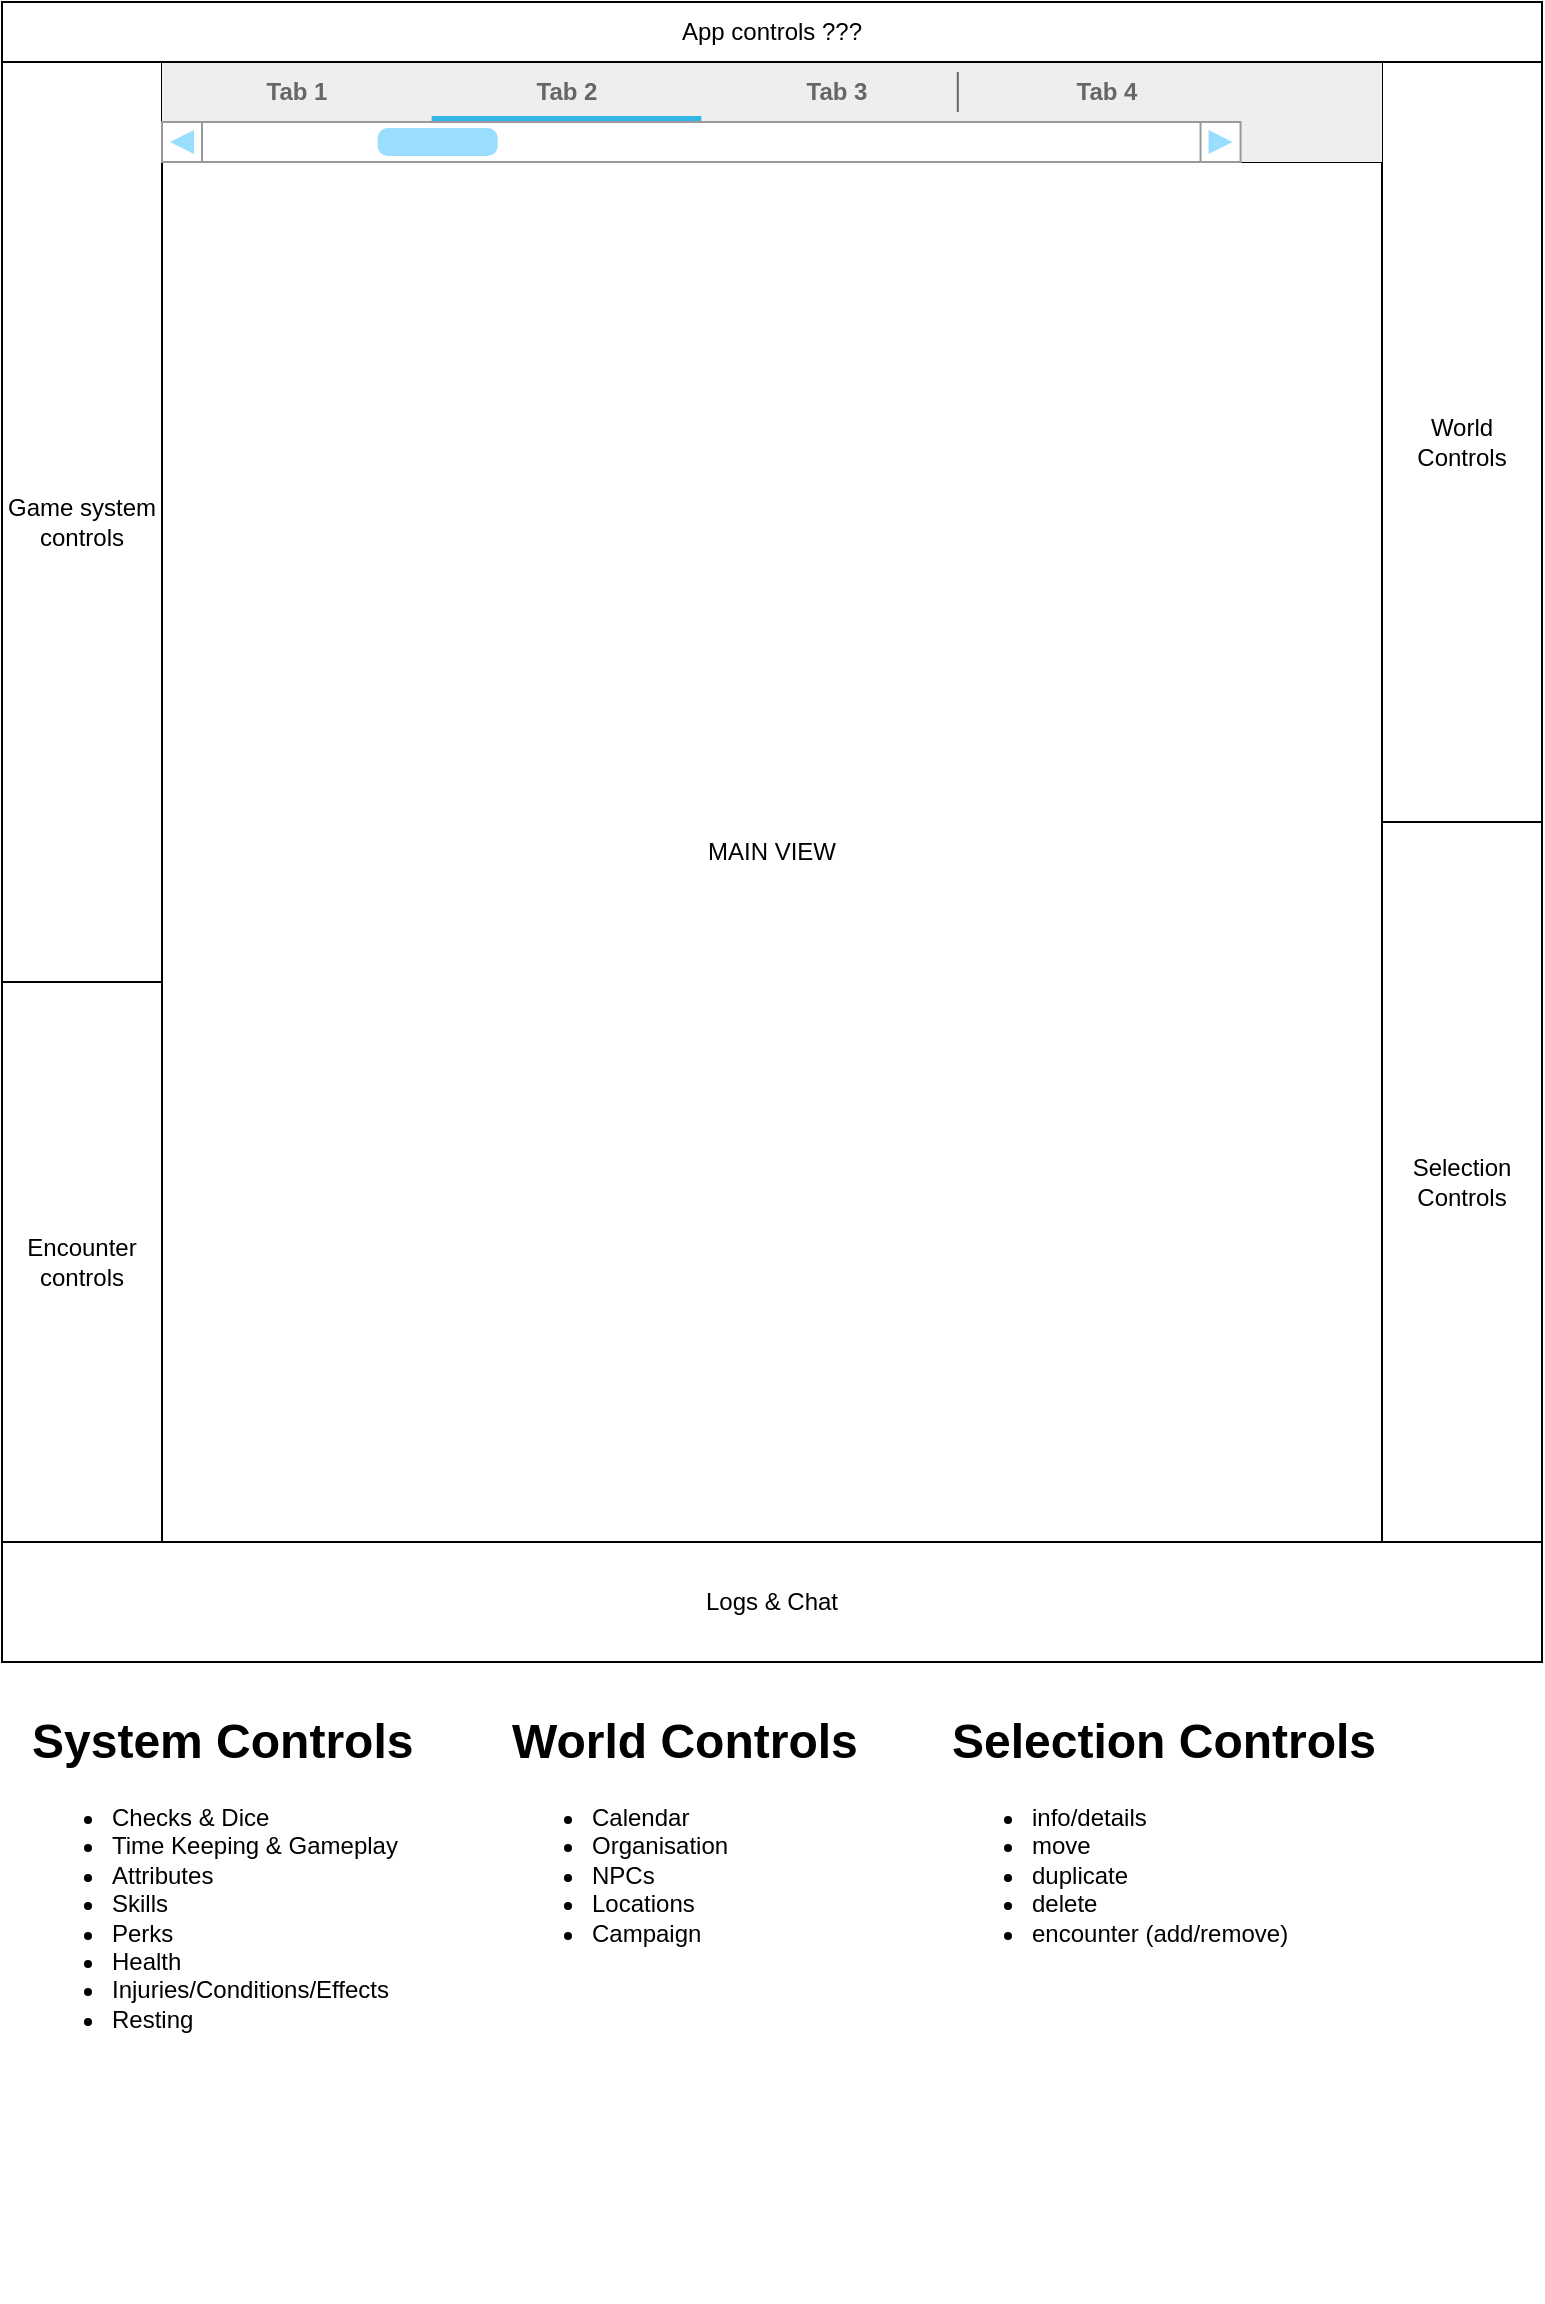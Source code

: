 <mxfile version="22.0.6" type="onedrive">
  <diagram name="Page-1" id="LZiO4b3WaRFdcEoWYoA9">
    <mxGraphModel grid="1" page="1" gridSize="10" guides="1" tooltips="1" connect="1" arrows="1" fold="1" pageScale="1" pageWidth="827" pageHeight="1169" math="0" shadow="0">
      <root>
        <mxCell id="0" />
        <mxCell id="1" parent="0" />
        <mxCell id="X1zkgI0YtTvUz02xW5bH-1" value="&lt;div&gt;MAIN VIEW&lt;br&gt;&lt;/div&gt;" style="rounded=0;whiteSpace=wrap;html=1;" vertex="1" parent="1">
          <mxGeometry x="100" y="110" width="610" height="690" as="geometry" />
        </mxCell>
        <mxCell id="X1zkgI0YtTvUz02xW5bH-2" value="&lt;div align=&quot;center&quot;&gt;Game system controls&lt;/div&gt;" style="rounded=0;whiteSpace=wrap;html=1;align=center;" vertex="1" parent="1">
          <mxGeometry x="20" y="60" width="80" height="460" as="geometry" />
        </mxCell>
        <mxCell id="X1zkgI0YtTvUz02xW5bH-3" value="&lt;div&gt;World Controls&lt;/div&gt;" style="rounded=0;whiteSpace=wrap;html=1;" vertex="1" parent="1">
          <mxGeometry x="710" y="60" width="80" height="380" as="geometry" />
        </mxCell>
        <mxCell id="X1zkgI0YtTvUz02xW5bH-6" value="Logs &amp;amp; Chat" style="rounded=0;whiteSpace=wrap;html=1;" vertex="1" parent="1">
          <mxGeometry x="20" y="800" width="770" height="60" as="geometry" />
        </mxCell>
        <mxCell id="X1zkgI0YtTvUz02xW5bH-7" value="Selection Controls" style="rounded=0;whiteSpace=wrap;html=1;" vertex="1" parent="1">
          <mxGeometry x="710" y="440" width="80" height="360" as="geometry" />
        </mxCell>
        <mxCell id="X1zkgI0YtTvUz02xW5bH-8" value="Encounter controls" style="rounded=0;whiteSpace=wrap;html=1;" vertex="1" parent="1">
          <mxGeometry x="20" y="520" width="80" height="280" as="geometry" />
        </mxCell>
        <mxCell id="X1zkgI0YtTvUz02xW5bH-11" value="&lt;h1&gt;System Controls&lt;br&gt;&lt;/h1&gt;&lt;ul&gt;&lt;li&gt;Checks &amp;amp; Dice&lt;/li&gt;&lt;li&gt;Time Keeping &amp;amp; Gameplay&lt;/li&gt;&lt;li&gt;Attributes&lt;/li&gt;&lt;li&gt;Skills&lt;/li&gt;&lt;li&gt;Perks&lt;/li&gt;&lt;li&gt;Health&lt;/li&gt;&lt;li&gt;Injuries/Conditions/Effects&lt;/li&gt;&lt;li&gt;Resting&lt;br&gt;&lt;/li&gt;&lt;/ul&gt;" style="text;html=1;strokeColor=none;fillColor=none;spacing=5;spacingTop=-20;whiteSpace=wrap;overflow=hidden;rounded=0;" vertex="1" parent="1">
          <mxGeometry x="30" y="880" width="210" height="300" as="geometry" />
        </mxCell>
        <mxCell id="X1zkgI0YtTvUz02xW5bH-12" value="&lt;h1&gt;World Controls&lt;br&gt;&lt;/h1&gt;&lt;ul&gt;&lt;li&gt;Calendar&lt;br&gt;&lt;/li&gt;&lt;li&gt;Organisation&lt;br&gt;&lt;/li&gt;&lt;li&gt;NPCs&lt;/li&gt;&lt;li&gt;Locations&lt;/li&gt;&lt;li&gt;Campaign&lt;br&gt;&lt;/li&gt;&lt;/ul&gt;" style="text;html=1;strokeColor=none;fillColor=none;spacing=5;spacingTop=-20;whiteSpace=wrap;overflow=hidden;rounded=0;" vertex="1" parent="1">
          <mxGeometry x="270" y="880" width="210" height="300" as="geometry" />
        </mxCell>
        <mxCell id="X1zkgI0YtTvUz02xW5bH-13" value="&lt;h1&gt;Selection Controls&lt;br&gt;&lt;/h1&gt;&lt;ul&gt;&lt;li&gt;info/details&lt;br&gt;&lt;/li&gt;&lt;li&gt;move&lt;/li&gt;&lt;li&gt;duplicate&lt;br&gt;&lt;/li&gt;&lt;li&gt;delete&lt;/li&gt;&lt;li&gt;encounter (add/remove)&lt;br&gt;&lt;/li&gt;&lt;/ul&gt;" style="text;html=1;strokeColor=none;fillColor=none;spacing=5;spacingTop=-20;whiteSpace=wrap;overflow=hidden;rounded=0;" vertex="1" parent="1">
          <mxGeometry x="490" y="880" width="230" height="300" as="geometry" />
        </mxCell>
        <mxCell id="X1zkgI0YtTvUz02xW5bH-14" value="" style="strokeWidth=1;html=1;shadow=0;dashed=0;shape=mxgraph.android.rrect;rSize=0;fillColor=#eeeeee;strokeColor=none;" vertex="1" parent="1">
          <mxGeometry x="100" y="60" width="610" height="50" as="geometry" />
        </mxCell>
        <mxCell id="X1zkgI0YtTvUz02xW5bH-15" value="Tab 1" style="strokeWidth=1;html=1;shadow=0;dashed=0;shape=mxgraph.android.anchor;fontStyle=1;fontColor=#666666;" vertex="1" parent="X1zkgI0YtTvUz02xW5bH-14">
          <mxGeometry width="134.819" height="30" as="geometry" />
        </mxCell>
        <mxCell id="X1zkgI0YtTvUz02xW5bH-16" value="Tab 2" style="strokeWidth=1;html=1;shadow=0;dashed=0;shape=mxgraph.android.rrect;rSize=0;fontStyle=1;fillColor=none;strokeColor=none;fontColor=#666666;" vertex="1" parent="X1zkgI0YtTvUz02xW5bH-14">
          <mxGeometry x="134.819" width="134.819" height="30" as="geometry" />
        </mxCell>
        <mxCell id="X1zkgI0YtTvUz02xW5bH-17" value="" style="strokeWidth=1;html=1;shadow=0;dashed=0;shape=mxgraph.android.rrect;rSize=0;fillColor=#33b5e5;strokeColor=none;" vertex="1" parent="X1zkgI0YtTvUz02xW5bH-16">
          <mxGeometry y="27" width="134.819" height="3" as="geometry" />
        </mxCell>
        <mxCell id="X1zkgI0YtTvUz02xW5bH-18" value="Tab 3" style="strokeWidth=1;html=1;shadow=0;dashed=0;shape=mxgraph.android.anchor;fontStyle=1;fontColor=#666666;" vertex="1" parent="X1zkgI0YtTvUz02xW5bH-14">
          <mxGeometry x="269.638" width="134.819" height="30" as="geometry" />
        </mxCell>
        <mxCell id="X1zkgI0YtTvUz02xW5bH-19" value="Tab 4" style="strokeWidth=1;html=1;shadow=0;dashed=0;shape=mxgraph.android.anchor;fontStyle=1;fontColor=#666666;" vertex="1" parent="X1zkgI0YtTvUz02xW5bH-14">
          <mxGeometry x="404.457" width="134.819" height="30" as="geometry" />
        </mxCell>
        <mxCell id="X1zkgI0YtTvUz02xW5bH-20" value="" style="shape=line;strokeColor=#666666;direction=south;" vertex="1" parent="X1zkgI0YtTvUz02xW5bH-14">
          <mxGeometry x="383.323" y="5" width="29.15" height="20" as="geometry" />
        </mxCell>
        <mxCell id="X1zkgI0YtTvUz02xW5bH-21" value="" style="verticalLabelPosition=bottom;shadow=0;dashed=0;align=center;html=1;verticalAlign=top;strokeWidth=1;shape=mxgraph.mockup.navigation.scrollBar;strokeColor=#999999;barPos=20;fillColor2=#99ddff;strokeColor2=none;" vertex="1" parent="X1zkgI0YtTvUz02xW5bH-14">
          <mxGeometry y="30" width="539.275" height="20" as="geometry" />
        </mxCell>
        <mxCell id="X1zkgI0YtTvUz02xW5bH-4" value="App controls ???" style="rounded=0;whiteSpace=wrap;html=1;" vertex="1" parent="1">
          <mxGeometry x="20" y="30" width="770" height="30" as="geometry" />
        </mxCell>
      </root>
    </mxGraphModel>
  </diagram>
</mxfile>
